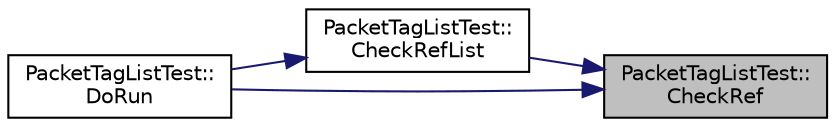 digraph "PacketTagListTest::CheckRef"
{
 // LATEX_PDF_SIZE
  edge [fontname="Helvetica",fontsize="10",labelfontname="Helvetica",labelfontsize="10"];
  node [fontname="Helvetica",fontsize="10",shape=record];
  rankdir="RL";
  Node1 [label="PacketTagListTest::\lCheckRef",height=0.2,width=0.4,color="black", fillcolor="grey75", style="filled", fontcolor="black",tooltip="Checks against a reference PacketTagList."];
  Node1 -> Node2 [dir="back",color="midnightblue",fontsize="10",style="solid",fontname="Helvetica"];
  Node2 [label="PacketTagListTest::\lCheckRefList",height=0.2,width=0.4,color="black", fillcolor="white", style="filled",URL="$class_packet_tag_list_test.html#a3cbb0392f10206f2eb9e593bd6341f72",tooltip="Checks against a reference PacketTagList."];
  Node2 -> Node3 [dir="back",color="midnightblue",fontsize="10",style="solid",fontname="Helvetica"];
  Node3 [label="PacketTagListTest::\lDoRun",height=0.2,width=0.4,color="black", fillcolor="white", style="filled",URL="$class_packet_tag_list_test.html#ad69a038e0427451c4aca7ebb7eed35ef",tooltip="Implementation to actually run this TestCase."];
  Node1 -> Node3 [dir="back",color="midnightblue",fontsize="10",style="solid",fontname="Helvetica"];
}
